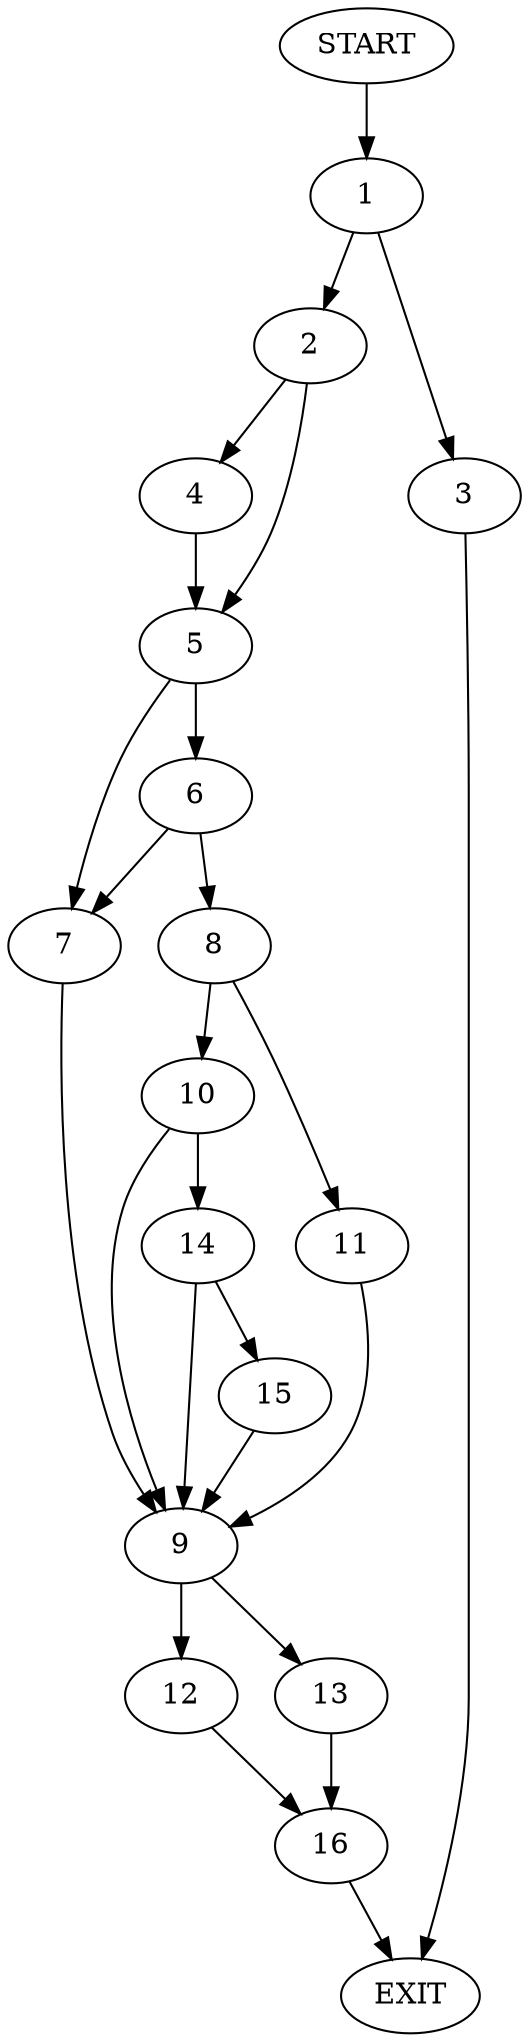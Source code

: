 digraph {
0 [label="START"]
17 [label="EXIT"]
0 -> 1
1 -> 2
1 -> 3
2 -> 4
2 -> 5
3 -> 17
5 -> 6
5 -> 7
4 -> 5
6 -> 8
6 -> 7
7 -> 9
8 -> 10
8 -> 11
9 -> 12
9 -> 13
11 -> 9
10 -> 14
10 -> 9
14 -> 15
14 -> 9
15 -> 9
12 -> 16
13 -> 16
16 -> 17
}
